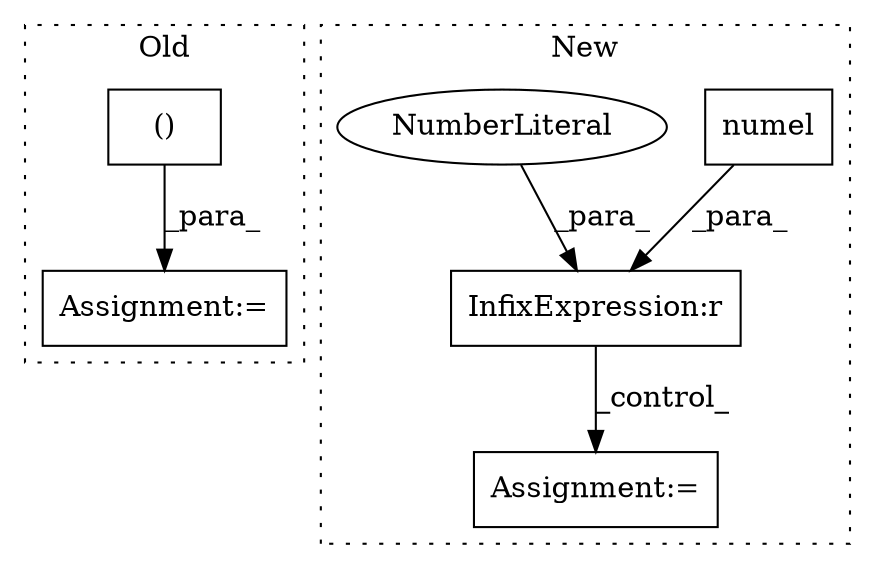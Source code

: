 digraph G {
subgraph cluster0 {
1 [label="()" a="106" s="3242" l="46" shape="box"];
3 [label="Assignment:=" a="7" s="3225" l="1" shape="box"];
label = "Old";
style="dotted";
}
subgraph cluster1 {
2 [label="numel" a="32" s="3207" l="7" shape="box"];
4 [label="InfixExpression:r" a="27" s="3214" l="3" shape="box"];
5 [label="NumberLiteral" a="34" s="3217" l="1" shape="ellipse"];
6 [label="Assignment:=" a="7" s="3240" l="1" shape="box"];
label = "New";
style="dotted";
}
1 -> 3 [label="_para_"];
2 -> 4 [label="_para_"];
4 -> 6 [label="_control_"];
5 -> 4 [label="_para_"];
}